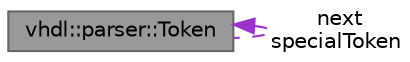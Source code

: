 digraph "vhdl::parser::Token"
{
 // INTERACTIVE_SVG=YES
 // LATEX_PDF_SIZE
  bgcolor="transparent";
  edge [fontname=Helvetica,fontsize=10,labelfontname=Helvetica,labelfontsize=10];
  node [fontname=Helvetica,fontsize=10,shape=box,height=0.2,width=0.4];
  Node1 [label="vhdl::parser::Token",height=0.2,width=0.4,color="gray40", fillcolor="grey60", style="filled", fontcolor="black",tooltip="Describes the input token stream."];
  Node1 -> Node1 [dir="back",color="darkorchid3",style="dashed",label=" next\nspecialToken" ];
}
